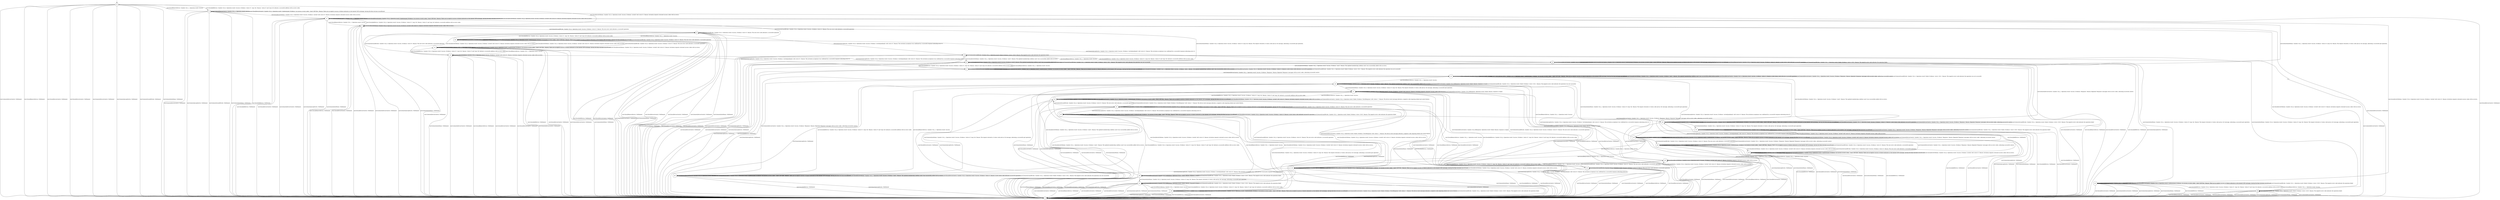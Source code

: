 digraph g {

	s0 [shape="circle" label="s0"];
	s1 [shape="circle" label="s1"];
	s2 [shape="circle" label="s2"];
	s3 [shape="circle" label="s3"];
	s4 [shape="circle" label="s4"];
	s5 [shape="circle" label="s5"];
	s6 [shape="circle" label="s6"];
	s7 [shape="circle" label="s7"];
	s8 [shape="circle" label="s8"];
	s9 [shape="circle" label="s9"];
	s10 [shape="circle" label="s10"];
	s11 [shape="circle" label="s11"];
	s12 [shape="circle" label="s12"];
	s13 [shape="circle" label="s13"];
	s14 [shape="circle" label="s14"];
	s15 [shape="circle" label="s15"];
	s16 [shape="circle" label="s16"];
	s17 [shape="circle" label="s17"];
	s18 [shape="circle" label="s18"];
	s19 [shape="circle" label="s19"];
	s20 [shape="circle" label="s20"];
	s21 [shape="circle" label="s21"];
	s22 [shape="circle" label="s22"];
	s23 [shape="circle" label="s23"];
	s24 [shape="circle" label="s24"];
	s25 [shape="circle" label="s25"];
	s26 [shape="circle" label="s26"];
	s27 [shape="circle" label="s27"];
	s28 [shape="circle" label="s28"];
	s29 [shape="circle" label="s29"];
	s30 [shape="circle" label="s30"];
	s31 [shape="circle" label="s31"];
	s32 [shape="circle" label="s32"];
	s0 -> s2 [label="user1|remote|DeviceControl / NoElement"];
	s0 -> s1 [label="user1|local|AddDevice / Symbol: CLS_0. Operation result: Success. Evidence: 'status':0'; 'msg':'ok'. Reason: 'status':0' and 'msg':'ok' indicate a successful addition with no error codes"];
	s0 -> s2 [label="user1|local|RemoveDevice / NoElement"];
	s0 -> s2 [label="user1|local|DeviceControl / NoElement"];
	s0 -> s3 [label="user1|local|InviteToHome / Symbol: CLS_0. Operation result: Success. Evidence: 'invited' with 'error=0'. Reason: Invitation requests returned success codes with no errors."];
	s0 -> s2 [label="user2|local|DeviceControl / NoElement"];
	s0 -> s2 [label="user2|remote|DeviceControl / NoElement"];
	s0 -> s2 [label="user2|remote|AcceptInvite / NoElement"];
	s0 -> s2 [label="user2|remote|ScanQRCode / NoElement"];
	s0 -> s2 [label="user2|remote|QuitHome / NoElement"];
	s1 -> s1 [label="user1|remote|DeviceControl / Symbol: CLS_-1. Operation result: Success."];
	s1 -> s2 [label="user1|local|AddDevice / NoElement"];
	s1 -> s0 [label="user1|local|RemoveDevice / Symbol: CLS_-1. Operation result: Success."];
	s1 -> s1 [label="user1|local|DeviceControl / Symbol: CLS_0. Operation result: Undetermined. Evidence: 'no success or error codes'; 'short UDP flow'. Reason: There are no explicit success or failure indicators in the limited UDP exchange, leaving the final outcome unconfirmed."];
	s1 -> s11 [label="user1|local|InviteToHome / Symbol: CLS_0. Operation result: Success. Evidence: 'invited' with 'error=0'. Reason: Invitation requests returned success codes with no errors."];
	s1 -> s2 [label="user2|local|DeviceControl / NoElement"];
	s1 -> s2 [label="user2|remote|DeviceControl / NoElement"];
	s1 -> s2 [label="user2|remote|AcceptInvite / NoElement"];
	s1 -> s2 [label="user2|remote|ScanQRCode / NoElement"];
	s1 -> s2 [label="user2|remote|QuitHome / NoElement"];
	s2 -> s2 [label="user1|remote|DeviceControl / NoElement"];
	s2 -> s2 [label="user1|local|AddDevice / NoElement"];
	s2 -> s2 [label="user1|local|RemoveDevice / NoElement"];
	s2 -> s2 [label="user1|local|DeviceControl / NoElement"];
	s2 -> s2 [label="user1|local|InviteToHome / NoElement"];
	s2 -> s2 [label="user2|local|DeviceControl / NoElement"];
	s2 -> s2 [label="user2|remote|DeviceControl / NoElement"];
	s2 -> s2 [label="user2|remote|AcceptInvite / NoElement"];
	s2 -> s2 [label="user2|remote|ScanQRCode / NoElement"];
	s2 -> s2 [label="user2|remote|QuitHome / NoElement"];
	s3 -> s2 [label="user1|remote|DeviceControl / NoElement"];
	s3 -> s11 [label="user1|local|AddDevice / Symbol: CLS_0. Operation result: Success. Evidence: 'status':0'; 'msg':'ok'. Reason: 'status':0' and 'msg':'ok' indicate a successful addition with no error codes"];
	s3 -> s2 [label="user1|local|RemoveDevice / NoElement"];
	s3 -> s2 [label="user1|local|DeviceControl / NoElement"];
	s3 -> s3 [label="user1|local|InviteToHome / Symbol: CLS_0. Operation result: Success. Evidence: 'invited' with 'error=0'. Reason: Invitation requests returned success codes with no errors."];
	s3 -> s2 [label="user2|local|DeviceControl / NoElement"];
	s3 -> s2 [label="user2|remote|DeviceControl / NoElement"];
	s3 -> s2 [label="user2|remote|AcceptInvite / NoElement"];
	s3 -> s4 [label="user2|remote|ScanQRCode / Symbol: CLS_0. Operation result: Success. Evidence: 'error=0'. Reason: The zero error code indicates a successful operation"];
	s3 -> s2 [label="user2|remote|QuitHome / NoElement"];
	s4 -> s2 [label="user1|remote|DeviceControl / NoElement"];
	s4 -> s10 [label="user1|local|AddDevice / Symbol: CLS_0. Operation result: Success. Evidence: 'status':0'; 'msg':'ok'. Reason: 'status':0' and 'msg':'ok' indicate a successful addition with no error codes"];
	s4 -> s2 [label="user1|local|RemoveDevice / NoElement"];
	s4 -> s2 [label="user1|local|DeviceControl / NoElement"];
	s4 -> s14 [label="user1|local|InviteToHome / Symbol: CLS_0. Operation result: Success. Evidence: 'invited' with 'error=0'. Reason: Invitation requests returned success codes with no errors."];
	s4 -> s2 [label="user2|local|DeviceControl / NoElement"];
	s4 -> s2 [label="user2|remote|DeviceControl / NoElement"];
	s4 -> s5 [label="user2|remote|AcceptInvite / Symbol: CLS_0. Operation result: Success. Evidence: 'invited/joinfamily' with 'error=0'. Reason: The invitation acceptance was confirmed by a successful response indicating error=0."];
	s4 -> s4 [label="user2|remote|ScanQRCode / Symbol: CLS_0. Operation result: Success. Evidence: 'error=0'. Reason: The zero error code indicates a successful operation"];
	s4 -> s2 [label="user2|remote|QuitHome / NoElement"];
	s5 -> s2 [label="user1|remote|DeviceControl / NoElement"];
	s5 -> s8 [label="user1|local|AddDevice / Symbol: CLS_0. Operation result: Success. Evidence: 'status':0'; 'msg':'ok'. Reason: 'status':0' and 'msg':'ok' indicate a successful addition with no error codes"];
	s5 -> s2 [label="user1|local|RemoveDevice / NoElement"];
	s5 -> s2 [label="user1|local|DeviceControl / NoElement"];
	s5 -> s6 [label="user1|local|InviteToHome / Symbol: CLS_1. Operation result: Success. Evidence: 'user2'. Reason: The updated membership confirms user2 was successfully added with no errors."];
	s5 -> s2 [label="user2|local|DeviceControl / NoElement"];
	s5 -> s2 [label="user2|remote|DeviceControl / NoElement"];
	s5 -> s2 [label="user2|remote|AcceptInvite / NoElement"];
	s5 -> s5 [label="user2|remote|ScanQRCode / Symbol: CLS_1. Operation result: Failed. Evidence: 'error=-2010'. Reason: The negative error code indicates the operation failed"];
	s5 -> s9 [label="user2|remote|QuitHome / Symbol: CLS_0. Operation result: Success. Evidence: 'status=0','msg':'ok'. Reason: The request returned a 0 status code and an 'ok' message, indicating a successful quit operation."];
	s6 -> s2 [label="user1|remote|DeviceControl / NoElement"];
	s6 -> s7 [label="user1|local|AddDevice / Symbol: CLS_0. Operation result: Success. Evidence: 'status':0'; 'msg':'ok'. Reason: 'status':0' and 'msg':'ok' indicate a successful addition with no error codes"];
	s6 -> s2 [label="user1|local|RemoveDevice / NoElement"];
	s6 -> s2 [label="user1|local|DeviceControl / NoElement"];
	s6 -> s6 [label="user1|local|InviteToHome / Symbol: CLS_1. Operation result: Success. Evidence: 'user2'. Reason: The updated membership confirms user2 was successfully added with no errors."];
	s6 -> s2 [label="user2|local|DeviceControl / NoElement"];
	s6 -> s2 [label="user2|remote|DeviceControl / NoElement"];
	s6 -> s2 [label="user2|remote|AcceptInvite / NoElement"];
	s6 -> s6 [label="user2|remote|ScanQRCode / Symbol: CLS_2. Operation result: Failed. Evidence: 'error=-2011'. Reason: The negative error code indicates the operation was not successful"];
	s6 -> s3 [label="user2|remote|QuitHome / Symbol: CLS_0. Operation result: Success. Evidence: 'status=0','msg':'ok'. Reason: The request returned a 0 status code and an 'ok' message, indicating a successful quit operation."];
	s7 -> s7 [label="user1|remote|DeviceControl / Symbol: CLS_-1. Operation result: Success."];
	s7 -> s2 [label="user1|local|AddDevice / NoElement"];
	s7 -> s6 [label="user1|local|RemoveDevice / Symbol: CLS_-1. Operation result: Success."];
	s7 -> s7 [label="user1|local|DeviceControl / Symbol: CLS_0. Operation result: Undetermined. Evidence: 'no success or error codes'; 'short UDP flow'. Reason: There are no explicit success or failure indicators in the limited UDP exchange, leaving the final outcome unconfirmed."];
	s7 -> s7 [label="user1|local|InviteToHome / Symbol: CLS_1. Operation result: Success. Evidence: 'user2'. Reason: The updated membership confirms user2 was successfully added with no errors."];
	s7 -> s7 [label="user2|local|DeviceControl / Symbol: CLS_0. Operation result: Success. Evidence: 'status':0. Reason: A zero status code indicates successful operation"];
	s7 -> s15 [label="user2|remote|DeviceControl / Symbol: CLS_1. Operation result: Success. Evidence: 'Response'. Reason: Repeated 'Response' messages with no error codes, indicating successful control."];
	s7 -> s2 [label="user2|remote|AcceptInvite / NoElement"];
	s7 -> s7 [label="user2|remote|ScanQRCode / Symbol: CLS_2. Operation result: Failed. Evidence: 'error=-2011'. Reason: The negative error code indicates the operation was not successful"];
	s7 -> s11 [label="user2|remote|QuitHome / Symbol: CLS_1. Operation result: Success. Evidence: 'status=0','msg':'ok'. Reason: The request returned a 0 status code and an 'ok' message, indicating a successful quit operation."];
	s8 -> s8 [label="user1|remote|DeviceControl / Symbol: CLS_-1. Operation result: Success."];
	s8 -> s2 [label="user1|local|AddDevice / NoElement"];
	s8 -> s5 [label="user1|local|RemoveDevice / Symbol: CLS_-1. Operation result: Success."];
	s8 -> s8 [label="user1|local|DeviceControl / Symbol: CLS_0. Operation result: Undetermined. Evidence: 'no success or error codes'; 'short UDP flow'. Reason: There are no explicit success or failure indicators in the limited UDP exchange, leaving the final outcome unconfirmed."];
	s8 -> s7 [label="user1|local|InviteToHome / Symbol: CLS_1. Operation result: Success. Evidence: 'user2'. Reason: The updated membership confirms user2 was successfully added with no errors."];
	s8 -> s8 [label="user2|local|DeviceControl / Symbol: CLS_0. Operation result: Success. Evidence: 'status':0. Reason: A zero status code indicates successful operation"];
	s8 -> s30 [label="user2|remote|DeviceControl / Symbol: CLS_1. Operation result: Success. Evidence: 'Response'. Reason: Repeated 'Response' messages with no error codes, indicating successful control."];
	s8 -> s2 [label="user2|remote|AcceptInvite / NoElement"];
	s8 -> s8 [label="user2|remote|ScanQRCode / Symbol: CLS_1. Operation result: Failed. Evidence: 'error=-2010'. Reason: The negative error code indicates the operation failed"];
	s8 -> s12 [label="user2|remote|QuitHome / Symbol: CLS_1. Operation result: Success. Evidence: 'status=0','msg':'ok'. Reason: The request returned a 0 status code and an 'ok' message, indicating a successful quit operation."];
	s9 -> s2 [label="user1|remote|DeviceControl / NoElement"];
	s9 -> s12 [label="user1|local|AddDevice / Symbol: CLS_0. Operation result: Success. Evidence: 'status':0'; 'msg':'ok'. Reason: 'status':0' and 'msg':'ok' indicate a successful addition with no error codes"];
	s9 -> s2 [label="user1|local|RemoveDevice / NoElement"];
	s9 -> s2 [label="user1|local|DeviceControl / NoElement"];
	s9 -> s3 [label="user1|local|InviteToHome / Symbol: CLS_0. Operation result: Success. Evidence: 'invited' with 'error=0'. Reason: Invitation requests returned success codes with no errors."];
	s9 -> s2 [label="user2|local|DeviceControl / NoElement"];
	s9 -> s2 [label="user2|remote|DeviceControl / NoElement"];
	s9 -> s2 [label="user2|remote|AcceptInvite / NoElement"];
	s9 -> s9 [label="user2|remote|ScanQRCode / Symbol: CLS_1. Operation result: Failed. Evidence: 'error=-2010'. Reason: The negative error code indicates the operation failed"];
	s9 -> s2 [label="user2|remote|QuitHome / NoElement"];
	s10 -> s10 [label="user1|remote|DeviceControl / Symbol: CLS_-1. Operation result: Success."];
	s10 -> s2 [label="user1|local|AddDevice / NoElement"];
	s10 -> s4 [label="user1|local|RemoveDevice / Symbol: CLS_-1. Operation result: Success."];
	s10 -> s10 [label="user1|local|DeviceControl / Symbol: CLS_0. Operation result: Undetermined. Evidence: 'no success or error codes'; 'short UDP flow'. Reason: There are no explicit success or failure indicators in the limited UDP exchange, leaving the final outcome unconfirmed."];
	s10 -> s13 [label="user1|local|InviteToHome / Symbol: CLS_0. Operation result: Success. Evidence: 'invited' with 'error=0'. Reason: Invitation requests returned success codes with no errors."];
	s10 -> s2 [label="user2|local|DeviceControl / NoElement"];
	s10 -> s2 [label="user2|remote|DeviceControl / NoElement"];
	s10 -> s8 [label="user2|remote|AcceptInvite / Symbol: CLS_0. Operation result: Success. Evidence: 'invited/joinfamily' with 'error=0'. Reason: The invitation acceptance was confirmed by a successful response indicating error=0."];
	s10 -> s10 [label="user2|remote|ScanQRCode / Symbol: CLS_0. Operation result: Success. Evidence: 'error=0'. Reason: The zero error code indicates a successful operation"];
	s10 -> s2 [label="user2|remote|QuitHome / NoElement"];
	s11 -> s11 [label="user1|remote|DeviceControl / Symbol: CLS_-1. Operation result: Success."];
	s11 -> s2 [label="user1|local|AddDevice / NoElement"];
	s11 -> s3 [label="user1|local|RemoveDevice / Symbol: CLS_-1. Operation result: Success."];
	s11 -> s11 [label="user1|local|DeviceControl / Symbol: CLS_0. Operation result: Undetermined. Evidence: 'no success or error codes'; 'short UDP flow'. Reason: There are no explicit success or failure indicators in the limited UDP exchange, leaving the final outcome unconfirmed."];
	s11 -> s11 [label="user1|local|InviteToHome / Symbol: CLS_0. Operation result: Success. Evidence: 'invited' with 'error=0'. Reason: Invitation requests returned success codes with no errors."];
	s11 -> s2 [label="user2|local|DeviceControl / NoElement"];
	s11 -> s2 [label="user2|remote|DeviceControl / NoElement"];
	s11 -> s2 [label="user2|remote|AcceptInvite / NoElement"];
	s11 -> s10 [label="user2|remote|ScanQRCode / Symbol: CLS_0. Operation result: Success. Evidence: 'error=0'. Reason: The zero error code indicates a successful operation"];
	s11 -> s2 [label="user2|remote|QuitHome / NoElement"];
	s12 -> s12 [label="user1|remote|DeviceControl / Symbol: CLS_-1. Operation result: Success."];
	s12 -> s2 [label="user1|local|AddDevice / NoElement"];
	s12 -> s9 [label="user1|local|RemoveDevice / Symbol: CLS_-1. Operation result: Success."];
	s12 -> s12 [label="user1|local|DeviceControl / Symbol: CLS_0. Operation result: Undetermined. Evidence: 'no success or error codes'; 'short UDP flow'. Reason: There are no explicit success or failure indicators in the limited UDP exchange, leaving the final outcome unconfirmed."];
	s12 -> s11 [label="user1|local|InviteToHome / Symbol: CLS_0. Operation result: Success. Evidence: 'invited' with 'error=0'. Reason: Invitation requests returned success codes with no errors."];
	s12 -> s2 [label="user2|local|DeviceControl / NoElement"];
	s12 -> s2 [label="user2|remote|DeviceControl / NoElement"];
	s12 -> s2 [label="user2|remote|AcceptInvite / NoElement"];
	s12 -> s12 [label="user2|remote|ScanQRCode / Symbol: CLS_1. Operation result: Failed. Evidence: 'error=-2010'. Reason: The negative error code indicates the operation failed"];
	s12 -> s2 [label="user2|remote|QuitHome / NoElement"];
	s13 -> s13 [label="user1|remote|DeviceControl / Symbol: CLS_-1. Operation result: Success."];
	s13 -> s2 [label="user1|local|AddDevice / NoElement"];
	s13 -> s14 [label="user1|local|RemoveDevice / Symbol: CLS_-1. Operation result: Success."];
	s13 -> s13 [label="user1|local|DeviceControl / Symbol: CLS_0. Operation result: Undetermined. Evidence: 'no success or error codes'; 'short UDP flow'. Reason: There are no explicit success or failure indicators in the limited UDP exchange, leaving the final outcome unconfirmed."];
	s13 -> s13 [label="user1|local|InviteToHome / Symbol: CLS_0. Operation result: Success. Evidence: 'invited' with 'error=0'. Reason: Invitation requests returned success codes with no errors."];
	s13 -> s2 [label="user2|local|DeviceControl / NoElement"];
	s13 -> s2 [label="user2|remote|DeviceControl / NoElement"];
	s13 -> s7 [label="user2|remote|AcceptInvite / Symbol: CLS_0. Operation result: Success. Evidence: 'invited/joinfamily' with 'error=0'. Reason: The invitation acceptance was confirmed by a successful response indicating error=0."];
	s13 -> s10 [label="user2|remote|ScanQRCode / Symbol: CLS_0. Operation result: Success. Evidence: 'error=0'. Reason: The zero error code indicates a successful operation"];
	s13 -> s2 [label="user2|remote|QuitHome / NoElement"];
	s14 -> s2 [label="user1|remote|DeviceControl / NoElement"];
	s14 -> s13 [label="user1|local|AddDevice / Symbol: CLS_0. Operation result: Success. Evidence: 'status':0'; 'msg':'ok'. Reason: 'status':0' and 'msg':'ok' indicate a successful addition with no error codes"];
	s14 -> s2 [label="user1|local|RemoveDevice / NoElement"];
	s14 -> s2 [label="user1|local|DeviceControl / NoElement"];
	s14 -> s14 [label="user1|local|InviteToHome / Symbol: CLS_0. Operation result: Success. Evidence: 'invited' with 'error=0'. Reason: Invitation requests returned success codes with no errors."];
	s14 -> s2 [label="user2|local|DeviceControl / NoElement"];
	s14 -> s2 [label="user2|remote|DeviceControl / NoElement"];
	s14 -> s6 [label="user2|remote|AcceptInvite / Symbol: CLS_0. Operation result: Success. Evidence: 'invited/joinfamily' with 'error=0'. Reason: The invitation acceptance was confirmed by a successful response indicating error=0."];
	s14 -> s4 [label="user2|remote|ScanQRCode / Symbol: CLS_0. Operation result: Success. Evidence: 'error=0'. Reason: The zero error code indicates a successful operation"];
	s14 -> s2 [label="user2|remote|QuitHome / NoElement"];
	s15 -> s15 [label="user1|remote|DeviceControl / Symbol: CLS_-1. Operation result: Success."];
	s15 -> s2 [label="user1|local|AddDevice / NoElement"];
	s15 -> s16 [label="user1|local|RemoveDevice / Symbol: CLS_-1. Operation result: Success."];
	s15 -> s15 [label="user1|local|DeviceControl / Symbol: CLS_0. Operation result: Undetermined. Evidence: 'no success or error codes'; 'short UDP flow'. Reason: There are no explicit success or failure indicators in the limited UDP exchange, leaving the final outcome unconfirmed."];
	s15 -> s15 [label="user1|local|InviteToHome / Symbol: CLS_1. Operation result: Success. Evidence: 'user2'. Reason: The updated membership confirms user2 was successfully added with no errors."];
	s15 -> s15 [label="user2|local|DeviceControl / Symbol: CLS_0. Operation result: Success. Evidence: 'status':0. Reason: A zero status code indicates successful operation"];
	s15 -> s15 [label="user2|remote|DeviceControl / Symbol: CLS_1. Operation result: Success. Evidence: 'Response'. Reason: Repeated 'Response' messages with no error codes, indicating successful control."];
	s15 -> s2 [label="user2|remote|AcceptInvite / NoElement"];
	s15 -> s15 [label="user2|remote|ScanQRCode / Symbol: CLS_2. Operation result: Failed. Evidence: 'error=-2011'. Reason: The negative error code indicates the operation was not successful"];
	s15 -> s19 [label="user2|remote|QuitHome / Symbol: CLS_1. Operation result: Success. Evidence: 'status=0','msg':'ok'. Reason: The request returned a 0 status code and an 'ok' message, indicating a successful quit operation."];
	s16 -> s2 [label="user1|remote|DeviceControl / NoElement"];
	s16 -> s32 [label="user1|local|AddDevice / Symbol: CLS_0. Operation result: Success. Evidence: 'status':0'; 'msg':'ok'. Reason: 'status':0' and 'msg':'ok' indicate a successful addition with no error codes"];
	s16 -> s2 [label="user1|local|RemoveDevice / NoElement"];
	s16 -> s2 [label="user1|local|DeviceControl / NoElement"];
	s16 -> s16 [label="user1|local|InviteToHome / Symbol: CLS_1. Operation result: Success. Evidence: 'user2'. Reason: The updated membership confirms user2 was successfully added with no errors."];
	s16 -> s2 [label="user2|local|DeviceControl / NoElement"];
	s16 -> s16 [label="user2|remote|DeviceControl / Symbol: CLS_NoResponse. Operation result: Failed. Reason: response is empty"];
	s16 -> s2 [label="user2|remote|AcceptInvite / NoElement"];
	s16 -> s16 [label="user2|remote|ScanQRCode / Symbol: CLS_2. Operation result: Failed. Evidence: 'error=-2011'. Reason: The negative error code indicates the operation was not successful"];
	s16 -> s17 [label="user2|remote|QuitHome / Symbol: CLS_0. Operation result: Success. Evidence: 'status=0','msg':'ok'. Reason: The request returned a 0 status code and an 'ok' message, indicating a successful quit operation."];
	s17 -> s2 [label="user1|remote|DeviceControl / NoElement"];
	s17 -> s18 [label="user1|local|AddDevice / Symbol: CLS_0. Operation result: Success. Evidence: 'status':0'; 'msg':'ok'. Reason: 'status':0' and 'msg':'ok' indicate a successful addition with no error codes"];
	s17 -> s2 [label="user1|local|RemoveDevice / NoElement"];
	s17 -> s2 [label="user1|local|DeviceControl / NoElement"];
	s17 -> s17 [label="user1|local|InviteToHome / Symbol: CLS_0. Operation result: Success. Evidence: 'invited' with 'error=0'. Reason: Invitation requests returned success codes with no errors."];
	s17 -> s2 [label="user2|local|DeviceControl / NoElement"];
	s17 -> s17 [label="user2|remote|DeviceControl / Symbol: CLS_NoResponse. Operation result: Failed. Reason: response is empty"];
	s17 -> s2 [label="user2|remote|AcceptInvite / NoElement"];
	s17 -> s22 [label="user2|remote|ScanQRCode / Symbol: CLS_0. Operation result: Success. Evidence: 'error=0'. Reason: The zero error code indicates a successful operation"];
	s17 -> s2 [label="user2|remote|QuitHome / NoElement"];
	s18 -> s18 [label="user1|remote|DeviceControl / Symbol: CLS_-1. Operation result: Success."];
	s18 -> s2 [label="user1|local|AddDevice / NoElement"];
	s18 -> s17 [label="user1|local|RemoveDevice / Symbol: CLS_-1. Operation result: Success."];
	s18 -> s18 [label="user1|local|DeviceControl / Symbol: CLS_0. Operation result: Undetermined. Evidence: 'no success or error codes'; 'short UDP flow'. Reason: There are no explicit success or failure indicators in the limited UDP exchange, leaving the final outcome unconfirmed."];
	s18 -> s18 [label="user1|local|InviteToHome / Symbol: CLS_0. Operation result: Success. Evidence: 'invited' with 'error=0'. Reason: Invitation requests returned success codes with no errors."];
	s18 -> s2 [label="user2|local|DeviceControl / NoElement"];
	s18 -> s18 [label="user2|remote|DeviceControl / Symbol: CLS_3. Operation result: Failed. Evidence: 'ErrorResponse' with 'status':-7. Reason: The device reset message indicates a negative code requiring rebind and control failure."];
	s18 -> s2 [label="user2|remote|AcceptInvite / NoElement"];
	s18 -> s21 [label="user2|remote|ScanQRCode / Symbol: CLS_0. Operation result: Success. Evidence: 'error=0'. Reason: The zero error code indicates a successful operation"];
	s18 -> s2 [label="user2|remote|QuitHome / NoElement"];
	s19 -> s19 [label="user1|remote|DeviceControl / Symbol: CLS_-1. Operation result: Success."];
	s19 -> s2 [label="user1|local|AddDevice / NoElement"];
	s19 -> s17 [label="user1|local|RemoveDevice / Symbol: CLS_-1. Operation result: Success."];
	s19 -> s19 [label="user1|local|DeviceControl / Symbol: CLS_0. Operation result: Undetermined. Evidence: 'no success or error codes'; 'short UDP flow'. Reason: There are no explicit success or failure indicators in the limited UDP exchange, leaving the final outcome unconfirmed."];
	s19 -> s19 [label="user1|local|InviteToHome / Symbol: CLS_0. Operation result: Success. Evidence: 'invited' with 'error=0'. Reason: Invitation requests returned success codes with no errors."];
	s19 -> s2 [label="user2|local|DeviceControl / NoElement"];
	s19 -> s19 [label="user2|remote|DeviceControl / Symbol: CLS_1. Operation result: Success. Evidence: 'Response'. Reason: Repeated 'Response' messages with no error codes, indicating successful control."];
	s19 -> s2 [label="user2|remote|AcceptInvite / NoElement"];
	s19 -> s20 [label="user2|remote|ScanQRCode / Symbol: CLS_0. Operation result: Success. Evidence: 'error=0'. Reason: The zero error code indicates a successful operation"];
	s19 -> s2 [label="user2|remote|QuitHome / NoElement"];
	s20 -> s20 [label="user1|remote|DeviceControl / Symbol: CLS_-1. Operation result: Success."];
	s20 -> s2 [label="user1|local|AddDevice / NoElement"];
	s20 -> s22 [label="user1|local|RemoveDevice / Symbol: CLS_-1. Operation result: Success."];
	s20 -> s20 [label="user1|local|DeviceControl / Symbol: CLS_0. Operation result: Undetermined. Evidence: 'no success or error codes'; 'short UDP flow'. Reason: There are no explicit success or failure indicators in the limited UDP exchange, leaving the final outcome unconfirmed."];
	s20 -> s25 [label="user1|local|InviteToHome / Symbol: CLS_0. Operation result: Success. Evidence: 'invited' with 'error=0'. Reason: Invitation requests returned success codes with no errors."];
	s20 -> s2 [label="user2|local|DeviceControl / NoElement"];
	s20 -> s19 [label="user2|remote|DeviceControl / Symbol: CLS_1. Operation result: Success. Evidence: 'Response'. Reason: Repeated 'Response' messages with no error codes, indicating successful control."];
	s20 -> s30 [label="user2|remote|AcceptInvite / Symbol: CLS_0. Operation result: Success. Evidence: 'invited/joinfamily' with 'error=0'. Reason: The invitation acceptance was confirmed by a successful response indicating error=0."];
	s20 -> s20 [label="user2|remote|ScanQRCode / Symbol: CLS_0. Operation result: Success. Evidence: 'error=0'. Reason: The zero error code indicates a successful operation"];
	s20 -> s2 [label="user2|remote|QuitHome / NoElement"];
	s21 -> s21 [label="user1|remote|DeviceControl / Symbol: CLS_-1. Operation result: Success."];
	s21 -> s2 [label="user1|local|AddDevice / NoElement"];
	s21 -> s22 [label="user1|local|RemoveDevice / Symbol: CLS_-1. Operation result: Success."];
	s21 -> s21 [label="user1|local|DeviceControl / Symbol: CLS_0. Operation result: Undetermined. Evidence: 'no success or error codes'; 'short UDP flow'. Reason: There are no explicit success or failure indicators in the limited UDP exchange, leaving the final outcome unconfirmed."];
	s21 -> s24 [label="user1|local|InviteToHome / Symbol: CLS_0. Operation result: Success. Evidence: 'invited' with 'error=0'. Reason: Invitation requests returned success codes with no errors."];
	s21 -> s2 [label="user2|local|DeviceControl / NoElement"];
	s21 -> s18 [label="user2|remote|DeviceControl / Symbol: CLS_3. Operation result: Failed. Evidence: 'ErrorResponse' with 'status':-7. Reason: The device reset message indicates a negative code requiring rebind and control failure."];
	s21 -> s29 [label="user2|remote|AcceptInvite / Symbol: CLS_0. Operation result: Success. Evidence: 'invited/joinfamily' with 'error=0'. Reason: The invitation acceptance was confirmed by a successful response indicating error=0."];
	s21 -> s21 [label="user2|remote|ScanQRCode / Symbol: CLS_0. Operation result: Success. Evidence: 'error=0'. Reason: The zero error code indicates a successful operation"];
	s21 -> s2 [label="user2|remote|QuitHome / NoElement"];
	s22 -> s2 [label="user1|remote|DeviceControl / NoElement"];
	s22 -> s21 [label="user1|local|AddDevice / Symbol: CLS_0. Operation result: Success. Evidence: 'status':0'; 'msg':'ok'. Reason: 'status':0' and 'msg':'ok' indicate a successful addition with no error codes"];
	s22 -> s2 [label="user1|local|RemoveDevice / NoElement"];
	s22 -> s2 [label="user1|local|DeviceControl / NoElement"];
	s22 -> s23 [label="user1|local|InviteToHome / Symbol: CLS_0. Operation result: Success. Evidence: 'invited' with 'error=0'. Reason: Invitation requests returned success codes with no errors."];
	s22 -> s2 [label="user2|local|DeviceControl / NoElement"];
	s22 -> s17 [label="user2|remote|DeviceControl / Symbol: CLS_NoResponse. Operation result: Failed. Reason: response is empty"];
	s22 -> s26 [label="user2|remote|AcceptInvite / Symbol: CLS_0. Operation result: Success. Evidence: 'invited/joinfamily' with 'error=0'. Reason: The invitation acceptance was confirmed by a successful response indicating error=0."];
	s22 -> s22 [label="user2|remote|ScanQRCode / Symbol: CLS_0. Operation result: Success. Evidence: 'error=0'. Reason: The zero error code indicates a successful operation"];
	s22 -> s2 [label="user2|remote|QuitHome / NoElement"];
	s23 -> s2 [label="user1|remote|DeviceControl / NoElement"];
	s23 -> s24 [label="user1|local|AddDevice / Symbol: CLS_0. Operation result: Success. Evidence: 'status':0'; 'msg':'ok'. Reason: 'status':0' and 'msg':'ok' indicate a successful addition with no error codes"];
	s23 -> s2 [label="user1|local|RemoveDevice / NoElement"];
	s23 -> s2 [label="user1|local|DeviceControl / NoElement"];
	s23 -> s23 [label="user1|local|InviteToHome / Symbol: CLS_0. Operation result: Success. Evidence: 'invited' with 'error=0'. Reason: Invitation requests returned success codes with no errors."];
	s23 -> s2 [label="user2|local|DeviceControl / NoElement"];
	s23 -> s17 [label="user2|remote|DeviceControl / Symbol: CLS_NoResponse. Operation result: Failed. Reason: response is empty"];
	s23 -> s16 [label="user2|remote|AcceptInvite / Symbol: CLS_0. Operation result: Success. Evidence: 'invited/joinfamily' with 'error=0'. Reason: The invitation acceptance was confirmed by a successful response indicating error=0."];
	s23 -> s22 [label="user2|remote|ScanQRCode / Symbol: CLS_0. Operation result: Success. Evidence: 'error=0'. Reason: The zero error code indicates a successful operation"];
	s23 -> s2 [label="user2|remote|QuitHome / NoElement"];
	s24 -> s24 [label="user1|remote|DeviceControl / Symbol: CLS_-1. Operation result: Success."];
	s24 -> s2 [label="user1|local|AddDevice / NoElement"];
	s24 -> s23 [label="user1|local|RemoveDevice / Symbol: CLS_-1. Operation result: Success."];
	s24 -> s24 [label="user1|local|DeviceControl / Symbol: CLS_0. Operation result: Undetermined. Evidence: 'no success or error codes'; 'short UDP flow'. Reason: There are no explicit success or failure indicators in the limited UDP exchange, leaving the final outcome unconfirmed."];
	s24 -> s24 [label="user1|local|InviteToHome / Symbol: CLS_0. Operation result: Success. Evidence: 'invited' with 'error=0'. Reason: Invitation requests returned success codes with no errors."];
	s24 -> s2 [label="user2|local|DeviceControl / NoElement"];
	s24 -> s18 [label="user2|remote|DeviceControl / Symbol: CLS_3. Operation result: Failed. Evidence: 'ErrorResponse' with 'status':-7. Reason: The device reset message indicates a negative code requiring rebind and control failure."];
	s24 -> s32 [label="user2|remote|AcceptInvite / Symbol: CLS_0. Operation result: Success. Evidence: 'invited/joinfamily' with 'error=0'. Reason: The invitation acceptance was confirmed by a successful response indicating error=0."];
	s24 -> s21 [label="user2|remote|ScanQRCode / Symbol: CLS_0. Operation result: Success. Evidence: 'error=0'. Reason: The zero error code indicates a successful operation"];
	s24 -> s2 [label="user2|remote|QuitHome / NoElement"];
	s25 -> s25 [label="user1|remote|DeviceControl / Symbol: CLS_-1. Operation result: Success."];
	s25 -> s2 [label="user1|local|AddDevice / NoElement"];
	s25 -> s23 [label="user1|local|RemoveDevice / Symbol: CLS_-1. Operation result: Success."];
	s25 -> s25 [label="user1|local|DeviceControl / Symbol: CLS_0. Operation result: Undetermined. Evidence: 'no success or error codes'; 'short UDP flow'. Reason: There are no explicit success or failure indicators in the limited UDP exchange, leaving the final outcome unconfirmed."];
	s25 -> s25 [label="user1|local|InviteToHome / Symbol: CLS_0. Operation result: Success. Evidence: 'invited' with 'error=0'. Reason: Invitation requests returned success codes with no errors."];
	s25 -> s2 [label="user2|local|DeviceControl / NoElement"];
	s25 -> s19 [label="user2|remote|DeviceControl / Symbol: CLS_1. Operation result: Success. Evidence: 'Response'. Reason: Repeated 'Response' messages with no error codes, indicating successful control."];
	s25 -> s15 [label="user2|remote|AcceptInvite / Symbol: CLS_0. Operation result: Success. Evidence: 'invited/joinfamily' with 'error=0'. Reason: The invitation acceptance was confirmed by a successful response indicating error=0."];
	s25 -> s20 [label="user2|remote|ScanQRCode / Symbol: CLS_0. Operation result: Success. Evidence: 'error=0'. Reason: The zero error code indicates a successful operation"];
	s25 -> s2 [label="user2|remote|QuitHome / NoElement"];
	s26 -> s2 [label="user1|remote|DeviceControl / NoElement"];
	s26 -> s29 [label="user1|local|AddDevice / Symbol: CLS_0. Operation result: Success. Evidence: 'status':0'; 'msg':'ok'. Reason: 'status':0' and 'msg':'ok' indicate a successful addition with no error codes"];
	s26 -> s2 [label="user1|local|RemoveDevice / NoElement"];
	s26 -> s2 [label="user1|local|DeviceControl / NoElement"];
	s26 -> s16 [label="user1|local|InviteToHome / Symbol: CLS_1. Operation result: Success. Evidence: 'user2'. Reason: The updated membership confirms user2 was successfully added with no errors."];
	s26 -> s2 [label="user2|local|DeviceControl / NoElement"];
	s26 -> s26 [label="user2|remote|DeviceControl / Symbol: CLS_NoResponse. Operation result: Failed. Reason: response is empty"];
	s26 -> s2 [label="user2|remote|AcceptInvite / NoElement"];
	s26 -> s26 [label="user2|remote|ScanQRCode / Symbol: CLS_1. Operation result: Failed. Evidence: 'error=-2010'. Reason: The negative error code indicates the operation failed"];
	s26 -> s27 [label="user2|remote|QuitHome / Symbol: CLS_0. Operation result: Success. Evidence: 'status=0','msg':'ok'. Reason: The request returned a 0 status code and an 'ok' message, indicating a successful quit operation."];
	s27 -> s2 [label="user1|remote|DeviceControl / NoElement"];
	s27 -> s28 [label="user1|local|AddDevice / Symbol: CLS_0. Operation result: Success. Evidence: 'status':0'; 'msg':'ok'. Reason: 'status':0' and 'msg':'ok' indicate a successful addition with no error codes"];
	s27 -> s2 [label="user1|local|RemoveDevice / NoElement"];
	s27 -> s2 [label="user1|local|DeviceControl / NoElement"];
	s27 -> s17 [label="user1|local|InviteToHome / Symbol: CLS_0. Operation result: Success. Evidence: 'invited' with 'error=0'. Reason: Invitation requests returned success codes with no errors."];
	s27 -> s2 [label="user2|local|DeviceControl / NoElement"];
	s27 -> s27 [label="user2|remote|DeviceControl / Symbol: CLS_NoResponse. Operation result: Failed. Reason: response is empty"];
	s27 -> s2 [label="user2|remote|AcceptInvite / NoElement"];
	s27 -> s27 [label="user2|remote|ScanQRCode / Symbol: CLS_1. Operation result: Failed. Evidence: 'error=-2010'. Reason: The negative error code indicates the operation failed"];
	s27 -> s2 [label="user2|remote|QuitHome / NoElement"];
	s28 -> s28 [label="user1|remote|DeviceControl / Symbol: CLS_-1. Operation result: Success."];
	s28 -> s2 [label="user1|local|AddDevice / NoElement"];
	s28 -> s27 [label="user1|local|RemoveDevice / Symbol: CLS_-1. Operation result: Success."];
	s28 -> s28 [label="user1|local|DeviceControl / Symbol: CLS_0. Operation result: Undetermined. Evidence: 'no success or error codes'; 'short UDP flow'. Reason: There are no explicit success or failure indicators in the limited UDP exchange, leaving the final outcome unconfirmed."];
	s28 -> s18 [label="user1|local|InviteToHome / Symbol: CLS_0. Operation result: Success. Evidence: 'invited' with 'error=0'. Reason: Invitation requests returned success codes with no errors."];
	s28 -> s2 [label="user2|local|DeviceControl / NoElement"];
	s28 -> s28 [label="user2|remote|DeviceControl / Symbol: CLS_3. Operation result: Failed. Evidence: 'ErrorResponse' with 'status':-7. Reason: The device reset message indicates a negative code requiring rebind and control failure."];
	s28 -> s2 [label="user2|remote|AcceptInvite / NoElement"];
	s28 -> s28 [label="user2|remote|ScanQRCode / Symbol: CLS_1. Operation result: Failed. Evidence: 'error=-2010'. Reason: The negative error code indicates the operation failed"];
	s28 -> s2 [label="user2|remote|QuitHome / NoElement"];
	s29 -> s29 [label="user1|remote|DeviceControl / Symbol: CLS_-1. Operation result: Success."];
	s29 -> s2 [label="user1|local|AddDevice / NoElement"];
	s29 -> s26 [label="user1|local|RemoveDevice / Symbol: CLS_-1. Operation result: Success."];
	s29 -> s29 [label="user1|local|DeviceControl / Symbol: CLS_0. Operation result: Undetermined. Evidence: 'no success or error codes'; 'short UDP flow'. Reason: There are no explicit success or failure indicators in the limited UDP exchange, leaving the final outcome unconfirmed."];
	s29 -> s32 [label="user1|local|InviteToHome / Symbol: CLS_1. Operation result: Success. Evidence: 'user2'. Reason: The updated membership confirms user2 was successfully added with no errors."];
	s29 -> s29 [label="user2|local|DeviceControl / Symbol: CLS_0. Operation result: Success. Evidence: 'status':0. Reason: A zero status code indicates successful operation"];
	s29 -> s30 [label="user2|remote|DeviceControl / Symbol: CLS_1. Operation result: Success. Evidence: 'Response'. Reason: Repeated 'Response' messages with no error codes, indicating successful control."];
	s29 -> s2 [label="user2|remote|AcceptInvite / NoElement"];
	s29 -> s29 [label="user2|remote|ScanQRCode / Symbol: CLS_1. Operation result: Failed. Evidence: 'error=-2010'. Reason: The negative error code indicates the operation failed"];
	s29 -> s28 [label="user2|remote|QuitHome / Symbol: CLS_1. Operation result: Success. Evidence: 'status=0','msg':'ok'. Reason: The request returned a 0 status code and an 'ok' message, indicating a successful quit operation."];
	s30 -> s30 [label="user1|remote|DeviceControl / Symbol: CLS_-1. Operation result: Success."];
	s30 -> s2 [label="user1|local|AddDevice / NoElement"];
	s30 -> s26 [label="user1|local|RemoveDevice / Symbol: CLS_-1. Operation result: Success."];
	s30 -> s30 [label="user1|local|DeviceControl / Symbol: CLS_0. Operation result: Undetermined. Evidence: 'no success or error codes'; 'short UDP flow'. Reason: There are no explicit success or failure indicators in the limited UDP exchange, leaving the final outcome unconfirmed."];
	s30 -> s15 [label="user1|local|InviteToHome / Symbol: CLS_1. Operation result: Success. Evidence: 'user2'. Reason: The updated membership confirms user2 was successfully added with no errors."];
	s30 -> s30 [label="user2|local|DeviceControl / Symbol: CLS_0. Operation result: Success. Evidence: 'status':0. Reason: A zero status code indicates successful operation"];
	s30 -> s30 [label="user2|remote|DeviceControl / Symbol: CLS_1. Operation result: Success. Evidence: 'Response'. Reason: Repeated 'Response' messages with no error codes, indicating successful control."];
	s30 -> s2 [label="user2|remote|AcceptInvite / NoElement"];
	s30 -> s30 [label="user2|remote|ScanQRCode / Symbol: CLS_1. Operation result: Failed. Evidence: 'error=-2010'. Reason: The negative error code indicates the operation failed"];
	s30 -> s31 [label="user2|remote|QuitHome / Symbol: CLS_1. Operation result: Success. Evidence: 'status=0','msg':'ok'. Reason: The request returned a 0 status code and an 'ok' message, indicating a successful quit operation."];
	s31 -> s31 [label="user1|remote|DeviceControl / Symbol: CLS_-1. Operation result: Success."];
	s31 -> s2 [label="user1|local|AddDevice / NoElement"];
	s31 -> s27 [label="user1|local|RemoveDevice / Symbol: CLS_-1. Operation result: Success."];
	s31 -> s31 [label="user1|local|DeviceControl / Symbol: CLS_0. Operation result: Undetermined. Evidence: 'no success or error codes'; 'short UDP flow'. Reason: There are no explicit success or failure indicators in the limited UDP exchange, leaving the final outcome unconfirmed."];
	s31 -> s19 [label="user1|local|InviteToHome / Symbol: CLS_0. Operation result: Success. Evidence: 'invited' with 'error=0'. Reason: Invitation requests returned success codes with no errors."];
	s31 -> s2 [label="user2|local|DeviceControl / NoElement"];
	s31 -> s31 [label="user2|remote|DeviceControl / Symbol: CLS_1. Operation result: Success. Evidence: 'Response'. Reason: Repeated 'Response' messages with no error codes, indicating successful control."];
	s31 -> s2 [label="user2|remote|AcceptInvite / NoElement"];
	s31 -> s31 [label="user2|remote|ScanQRCode / Symbol: CLS_1. Operation result: Failed. Evidence: 'error=-2010'. Reason: The negative error code indicates the operation failed"];
	s31 -> s2 [label="user2|remote|QuitHome / NoElement"];
	s32 -> s32 [label="user1|remote|DeviceControl / Symbol: CLS_-1. Operation result: Success."];
	s32 -> s2 [label="user1|local|AddDevice / NoElement"];
	s32 -> s16 [label="user1|local|RemoveDevice / Symbol: CLS_-1. Operation result: Success."];
	s32 -> s32 [label="user1|local|DeviceControl / Symbol: CLS_0. Operation result: Undetermined. Evidence: 'no success or error codes'; 'short UDP flow'. Reason: There are no explicit success or failure indicators in the limited UDP exchange, leaving the final outcome unconfirmed."];
	s32 -> s32 [label="user1|local|InviteToHome / Symbol: CLS_1. Operation result: Success. Evidence: 'user2'. Reason: The updated membership confirms user2 was successfully added with no errors."];
	s32 -> s32 [label="user2|local|DeviceControl / Symbol: CLS_0. Operation result: Success. Evidence: 'status':0. Reason: A zero status code indicates successful operation"];
	s32 -> s15 [label="user2|remote|DeviceControl / Symbol: CLS_1. Operation result: Success. Evidence: 'Response'. Reason: Repeated 'Response' messages with no error codes, indicating successful control."];
	s32 -> s2 [label="user2|remote|AcceptInvite / NoElement"];
	s32 -> s32 [label="user2|remote|ScanQRCode / Symbol: CLS_2. Operation result: Failed. Evidence: 'error=-2011'. Reason: The negative error code indicates the operation was not successful"];
	s32 -> s18 [label="user2|remote|QuitHome / Symbol: CLS_1. Operation result: Success. Evidence: 'status=0','msg':'ok'. Reason: The request returned a 0 status code and an 'ok' message, indicating a successful quit operation."];

__start0 [label="" shape="none" width="0" height="0"];
__start0 -> s0;

}